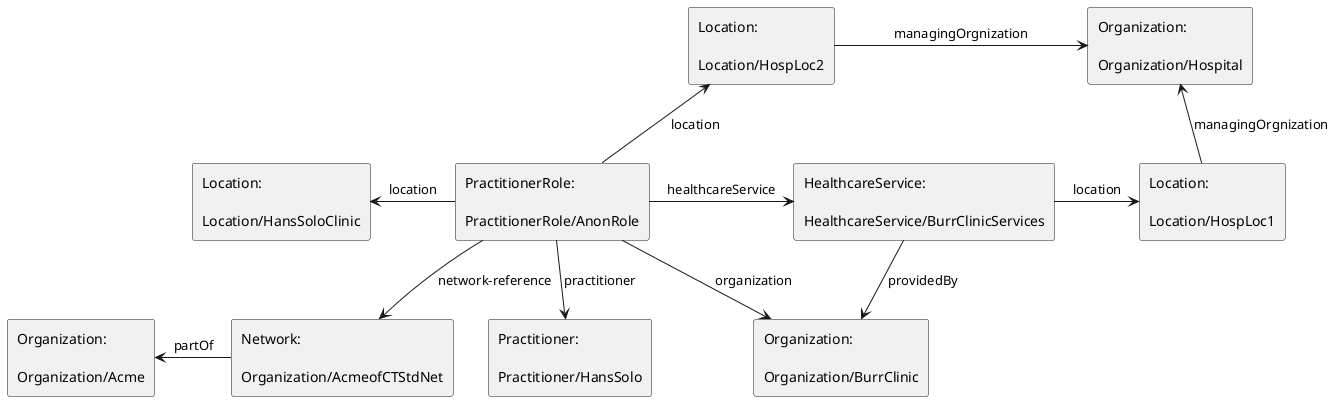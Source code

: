 @startuml
agent "PractitionerRole:\n\nPractitionerRole/AnonRole" as practitionerRole
agent "Practitioner:\n\nPractitioner/HansSolo" as practitioner
agent "Organization:\n\nOrganization/BurrClinic" as organization1
agent "Network:\n\nOrganization/AcmeofCTStdNet" as organization2
agent "Organization:\n\nOrganization/Acme" as organization3
agent "Organization:\n\nOrganization/Hospital" as organization4

agent "Location:\n\nLocation/HospLoc1" as location1
agent "Location:\n\nLocation/HospLoc2" as location2
agent "Location:\n\nLocation/HansSoloClinic" as location3
agent "HealthcareService:\n\nHealthcareService/BurrClinicServices" as healthcareService

practitionerRole -down-> practitioner : "practitioner"
practitionerRole -down-> organization1 : "organization"
practitionerRole -down-> organization2 : "network-reference"
practitionerRole -up-> location2 : "location"
organization2 -left-> organization3: "partOf"

practitionerRole -right-> healthcareService : "healthcareService"
practitionerRole -left-> location3: "location"


healthcareService -right-> location1: "location"
healthcareService -down-> organization1: "providedBy"

location2 -right-> organization4: "managingOrgnization"
location1 -up-> organization4: "managingOrgnization"
@enduml
